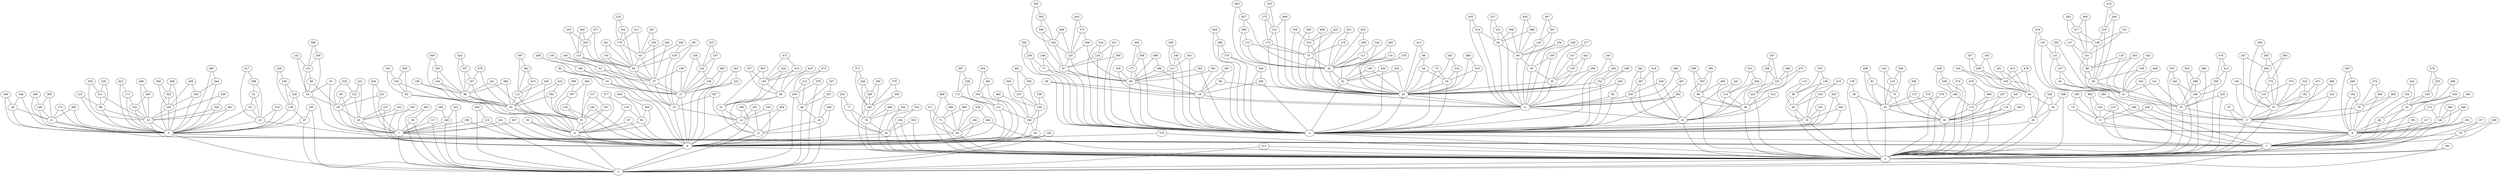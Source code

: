 graph G_1 {
    1;
    2;
    3;
    4;
    5;
    6;
    7;
    8;
    9;
    10;
    11;
    12;
    13;
    14;
    15;
    16;
    17;
    18;
    19;
    20;
    21;
    22;
    23;
    24;
    25;
    26;
    27;
    28;
    29;
    30;
    31;
    32;
    33;
    34;
    35;
    36;
    37;
    38;
    39;
    40;
    41;
    42;
    43;
    44;
    45;
    46;
    47;
    48;
    49;
    50;
    51;
    52;
    53;
    54;
    55;
    56;
    57;
    58;
    59;
    60;
    61;
    62;
    63;
    64;
    65;
    66;
    67;
    68;
    69;
    70;
    71;
    72;
    73;
    74;
    75;
    76;
    77;
    78;
    79;
    80;
    81;
    82;
    83;
    84;
    85;
    86;
    87;
    88;
    89;
    90;
    91;
    92;
    93;
    94;
    95;
    96;
    97;
    98;
    99;
    100;
    101;
    102;
    103;
    104;
    105;
    106;
    107;
    108;
    109;
    110;
    111;
    112;
    113;
    114;
    115;
    116;
    117;
    118;
    119;
    120;
    121;
    122;
    123;
    124;
    125;
    126;
    127;
    128;
    129;
    130;
    131;
    132;
    133;
    134;
    135;
    136;
    137;
    138;
    139;
    140;
    141;
    142;
    143;
    144;
    145;
    146;
    147;
    148;
    149;
    150;
    151;
    152;
    153;
    154;
    155;
    156;
    157;
    158;
    159;
    160;
    161;
    162;
    163;
    164;
    165;
    166;
    167;
    168;
    169;
    170;
    171;
    172;
    173;
    174;
    175;
    176;
    177;
    178;
    179;
    180;
    181;
    182;
    183;
    184;
    185;
    186;
    187;
    188;
    189;
    190;
    191;
    192;
    193;
    194;
    195;
    196;
    197;
    198;
    199;
    200;
    201;
    202;
    203;
    204;
    205;
    206;
    207;
    208;
    209;
    210;
    211;
    212;
    213;
    214;
    215;
    216;
    217;
    218;
    219;
    220;
    221;
    222;
    223;
    224;
    225;
    226;
    227;
    228;
    229;
    230;
    231;
    232;
    233;
    234;
    235;
    236;
    237;
    238;
    239;
    240;
    241;
    242;
    243;
    244;
    245;
    246;
    247;
    248;
    249;
    250;
    251;
    252;
    253;
    254;
    255;
    256;
    257;
    258;
    259;
    260;
    261;
    262;
    263;
    264;
    265;
    266;
    267;
    268;
    269;
    270;
    271;
    272;
    273;
    274;
    275;
    276;
    277;
    278;
    279;
    280;
    281;
    282;
    283;
    284;
    285;
    286;
    287;
    288;
    289;
    290;
    291;
    292;
    293;
    294;
    295;
    296;
    297;
    298;
    299;
    300;
    301;
    302;
    303;
    304;
    305;
    306;
    307;
    308;
    309;
    310;
    311;
    312;
    313;
    314;
    315;
    316;
    317;
    318;
    319;
    320;
    321;
    322;
    323;
    324;
    325;
    326;
    327;
    328;
    329;
    330;
    331;
    332;
    333;
    334;
    335;
    336;
    337;
    338;
    339;
    340;
    341;
    342;
    343;
    344;
    345;
    346;
    347;
    348;
    349;
    350;
    351;
    352;
    353;
    354;
    355;
    356;
    357;
    358;
    359;
    360;
    361;
    362;
    363;
    364;
    365;
    366;
    367;
    368;
    369;
    370;
    371;
    372;
    373;
    374;
    375;
    376;
    377;
    378;
    379;
    380;
    381;
    382;
    383;
    384;
    385;
    386;
    387;
    388;
    389;
    390;
    391;
    392;
    393;
    394;
    395;
    396;
    397;
    398;
    399;
    400;
    401;
    402;
    403;
    404;
    405;
    406;
    407;
    408;
    409;
    410;
    411;
    412;
    413;
    414;
    415;
    416;
    417;
    418;
    419;
    420;
    421;
    422;
    423;
    424;
    425;
    426;
    427;
    428;
    429;
    430;
    431;
    432;
    433;
    434;
    435;
    436;
    437;
    438;
    439;
    440;
    441;
    442;
    443;
    444;
    445;
    446;
    447;
    448;
    449;
    450;
    451;
    452;
    453;
    454;
    455;
    456;
    457;
    458;
    459;
    460;
    461;
    462;
    463;
    464;
    465;
    466;
    467;
    468;
    469;
    470;
    471;
    472;
    473;
    474;
    475;
    476;
    477;
    478;
    479;
    480;
    481;
    482;
    483;
    484;
    485;
    486;
    487;
    488;
    489;
    490;
    491;
    492;
    493;
    494;
    495;
    496;
    497;
    498;
    499;
    500;
    1 -- 2;
    2 -- 3;
    1 -- 3;
    4 -- 1;
    4 -- 2;
    5 -- 1;
    5 -- 3;
    6 -- 2;
    6 -- 3;
    7 -- 6;
    7 -- 3;
    8 -- 1;
    8 -- 2;
    9 -- 6;
    9 -- 3;
    10 -- 4;
    10 -- 2;
    11 -- 10;
    11 -- 4;
    12 -- 6;
    12 -- 3;
    13 -- 8;
    13 -- 1;
    14 -- 12;
    14 -- 6;
    15 -- 14;
    15 -- 6;
    16 -- 4;
    16 -- 2;
    17 -- 8;
    17 -- 2;
    18 -- 11;
    18 -- 4;
    19 -- 12;
    19 -- 3;
    20 -- 7;
    20 -- 6;
    21 -- 5;
    21 -- 1;
    22 -- 5;
    22 -- 1;
    23 -- 5;
    23 -- 1;
    24 -- 6;
    24 -- 2;
    25 -- 17;
    25 -- 2;
    26 -- 11;
    26 -- 4;
    27 -- 15;
    27 -- 6;
    28 -- 21;
    28 -- 5;
    29 -- 20;
    29 -- 7;
    30 -- 9;
    30 -- 6;
    31 -- 14;
    31 -- 12;
    32 -- 26;
    32 -- 4;
    33 -- 27;
    33 -- 6;
    34 -- 26;
    34 -- 4;
    35 -- 26;
    35 -- 11;
    36 -- 4;
    36 -- 2;
    37 -- 27;
    37 -- 15;
    38 -- 4;
    38 -- 2;
    39 -- 7;
    39 -- 3;
    40 -- 38;
    40 -- 2;
    41 -- 25;
    41 -- 17;
    42 -- 32;
    42 -- 26;
    43 -- 36;
    43 -- 2;
    44 -- 41;
    44 -- 25;
    45 -- 6;
    45 -- 2;
    46 -- 8;
    46 -- 1;
    47 -- 17;
    47 -- 8;
    48 -- 19;
    48 -- 3;
    49 -- 43;
    49 -- 2;
    50 -- 35;
    50 -- 11;
    51 -- 9;
    51 -- 6;
    52 -- 46;
    52 -- 1;
    53 -- 23;
    53 -- 5;
    54 -- 29;
    54 -- 7;
    55 -- 51;
    55 -- 9;
    56 -- 41;
    56 -- 25;
    57 -- 17;
    57 -- 2;
    58 -- 18;
    58 -- 11;
    59 -- 10;
    59 -- 2;
    60 -- 50;
    60 -- 11;
    61 -- 53;
    61 -- 23;
    62 -- 37;
    62 -- 27;
    63 -- 16;
    63 -- 2;
    64 -- 34;
    64 -- 26;
    65 -- 37;
    65 -- 15;
    66 -- 64;
    66 -- 26;
    67 -- 9;
    67 -- 6;
    68 -- 31;
    68 -- 12;
    69 -- 18;
    69 -- 4;
    70 -- 43;
    70 -- 36;
    71 -- 69;
    71 -- 4;
    72 -- 45;
    72 -- 2;
    73 -- 13;
    73 -- 8;
    74 -- 34;
    74 -- 4;
    75 -- 42;
    75 -- 26;
    76 -- 24;
    76 -- 2;
    77 -- 76;
    77 -- 24;
    78 -- 1;
    78 -- 2;
    79 -- 17;
    79 -- 8;
    80 -- 29;
    80 -- 7;
    81 -- 70;
    81 -- 43;
    82 -- 11;
    82 -- 4;
    83 -- 55;
    83 -- 9;
    84 -- 40;
    84 -- 38;
    85 -- 6;
    85 -- 3;
    86 -- 55;
    86 -- 9;
    87 -- 69;
    87 -- 4;
    88 -- 54;
    88 -- 29;
    89 -- 22;
    89 -- 5;
    90 -- 59;
    90 -- 2;
    91 -- 54;
    91 -- 7;
    92 -- 33;
    92 -- 6;
    93 -- 9;
    93 -- 6;
    94 -- 60;
    94 -- 11;
    95 -- 63;
    95 -- 16;
    96 -- 18;
    96 -- 11;
    97 -- 5;
    97 -- 3;
    98 -- 56;
    98 -- 41;
    99 -- 8;
    99 -- 1;
    100 -- 69;
    100 -- 18;
    101 -- 98;
    101 -- 56;
    102 -- 22;
    102 -- 5;
    103 -- 52;
    103 -- 1;
    104 -- 24;
    104 -- 2;
    105 -- 22;
    105 -- 5;
    106 -- 85;
    106 -- 6;
    107 -- 44;
    107 -- 41;
    108 -- 86;
    108 -- 55;
    109 -- 56;
    109 -- 41;
    110 -- 57;
    110 -- 17;
    111 -- 42;
    111 -- 32;
    112 -- 55;
    112 -- 51;
    113 -- 75;
    113 -- 42;
    114 -- 59;
    114 -- 10;
    115 -- 95;
    115 -- 63;
    116 -- 42;
    116 -- 26;
    117 -- 7;
    117 -- 3;
    118 -- 51;
    118 -- 6;
    119 -- 98;
    119 -- 41;
    120 -- 87;
    120 -- 69;
    121 -- 106;
    121 -- 6;
    122 -- 88;
    122 -- 54;
    123 -- 89;
    123 -- 5;
    124 -- 87;
    124 -- 4;
    125 -- 70;
    125 -- 43;
    126 -- 27;
    126 -- 6;
    127 -- 8;
    127 -- 1;
    128 -- 8;
    128 -- 1;
    129 -- 95;
    129 -- 16;
    130 -- 62;
    130 -- 37;
    131 -- 107;
    131 -- 41;
    132 -- 122;
    132 -- 54;
    133 -- 65;
    133 -- 37;
    134 -- 13;
    134 -- 8;
    135 -- 35;
    135 -- 26;
    136 -- 106;
    136 -- 85;
    137 -- 135;
    137 -- 35;
    138 -- 97;
    138 -- 5;
    139 -- 37;
    139 -- 27;
    140 -- 65;
    140 -- 15;
    141 -- 41;
    141 -- 25;
    142 -- 126;
    142 -- 27;
    143 -- 125;
    143 -- 43;
    144 -- 86;
    144 -- 55;
    145 -- 60;
    145 -- 11;
    146 -- 21;
    146 -- 5;
    147 -- 101;
    147 -- 98;
    148 -- 101;
    148 -- 56;
    149 -- 7;
    149 -- 3;
    150 -- 68;
    150 -- 31;
    151 -- 29;
    151 -- 20;
    152 -- 26;
    152 -- 4;
    153 -- 131;
    153 -- 41;
    154 -- 79;
    154 -- 8;
    155 -- 93;
    155 -- 9;
    156 -- 110;
    156 -- 17;
    157 -- 78;
    157 -- 2;
    158 -- 142;
    158 -- 27;
    159 -- 50;
    159 -- 11;
    160 -- 62;
    160 -- 27;
    161 -- 65;
    161 -- 37;
    162 -- 8;
    162 -- 2;
    163 -- 120;
    163 -- 87;
    164 -- 40;
    164 -- 38;
    165 -- 84;
    165 -- 38;
    166 -- 25;
    166 -- 2;
    167 -- 86;
    167 -- 55;
    168 -- 45;
    168 -- 6;
    169 -- 149;
    169 -- 7;
    170 -- 110;
    170 -- 57;
    171 -- 102;
    171 -- 5;
    172 -- 121;
    172 -- 6;
    173 -- 21;
    173 -- 5;
    174 -- 36;
    174 -- 2;
    175 -- 75;
    175 -- 26;
    176 -- 36;
    176 -- 4;
    177 -- 69;
    177 -- 4;
    178 -- 49;
    178 -- 2;
    179 -- 161;
    179 -- 65;
    180 -- 76;
    180 -- 2;
    181 -- 51;
    181 -- 6;
    182 -- 57;
    182 -- 17;
    183 -- 144;
    183 -- 86;
    184 -- 33;
    184 -- 27;
    185 -- 180;
    185 -- 76;
    186 -- 69;
    186 -- 18;
    187 -- 51;
    187 -- 9;
    188 -- 14;
    188 -- 6;
    189 -- 73;
    189 -- 13;
    190 -- 32;
    190 -- 26;
    191 -- 16;
    191 -- 4;
    192 -- 6;
    192 -- 3;
    193 -- 52;
    193 -- 46;
    194 -- 165;
    194 -- 84;
    195 -- 97;
    195 -- 3;
    196 -- 174;
    196 -- 2;
    197 -- 142;
    197 -- 27;
    198 -- 40;
    198 -- 2;
    199 -- 7;
    199 -- 6;
    200 -- 116;
    200 -- 42;
    201 -- 14;
    201 -- 12;
    202 -- 179;
    202 -- 65;
    203 -- 133;
    203 -- 65;
    204 -- 170;
    204 -- 57;
    205 -- 93;
    205 -- 9;
    206 -- 45;
    206 -- 2;
    207 -- 174;
    207 -- 2;
    208 -- 184;
    208 -- 33;
    209 -- 48;
    209 -- 3;
    210 -- 7;
    210 -- 3;
    211 -- 69;
    211 -- 4;
    212 -- 209;
    212 -- 48;
    213 -- 2;
    213 -- 3;
    214 -- 66;
    214 -- 26;
    215 -- 13;
    215 -- 1;
    216 -- 34;
    216 -- 26;
    217 -- 148;
    217 -- 101;
    218 -- 202;
    218 -- 179;
    219 -- 148;
    219 -- 56;
    220 -- 25;
    220 -- 2;
    221 -- 175;
    221 -- 26;
    222 -- 27;
    222 -- 6;
    223 -- 59;
    223 -- 2;
    224 -- 153;
    224 -- 41;
    225 -- 193;
    225 -- 52;
    226 -- 138;
    226 -- 5;
    227 -- 20;
    227 -- 6;
    228 -- 172;
    228 -- 121;
    229 -- 152;
    229 -- 4;
    230 -- 226;
    230 -- 138;
    231 -- 223;
    231 -- 59;
    232 -- 83;
    232 -- 9;
    233 -- 136;
    233 -- 106;
    234 -- 124;
    234 -- 4;
    235 -- 63;
    235 -- 16;
    236 -- 71;
    236 -- 4;
    237 -- 150;
    237 -- 68;
    238 -- 231;
    238 -- 223;
    239 -- 196;
    239 -- 2;
    240 -- 219;
    240 -- 56;
    241 -- 86;
    241 -- 9;
    242 -- 20;
    242 -- 6;
    243 -- 166;
    243 -- 2;
    244 -- 229;
    244 -- 4;
    245 -- 14;
    245 -- 6;
    246 -- 211;
    246 -- 4;
    247 -- 204;
    247 -- 57;
    248 -- 71;
    248 -- 4;
    249 -- 185;
    249 -- 180;
    250 -- 161;
    250 -- 37;
    251 -- 29;
    251 -- 7;
    252 -- 57;
    252 -- 17;
    253 -- 203;
    253 -- 133;
    254 -- 77;
    254 -- 24;
    255 -- 129;
    255 -- 95;
    256 -- 60;
    256 -- 50;
    257 -- 48;
    257 -- 19;
    258 -- 35;
    258 -- 26;
    259 -- 11;
    259 -- 10;
    260 -- 122;
    260 -- 54;
    261 -- 114;
    261 -- 10;
    262 -- 216;
    262 -- 26;
    263 -- 90;
    263 -- 59;
    264 -- 98;
    264 -- 41;
    265 -- 102;
    265 -- 22;
    266 -- 28;
    266 -- 5;
    267 -- 250;
    267 -- 161;
    268 -- 154;
    268 -- 8;
    269 -- 146;
    269 -- 21;
    270 -- 23;
    270 -- 5;
    271 -- 249;
    271 -- 180;
    272 -- 43;
    272 -- 36;
    273 -- 128;
    273 -- 8;
    274 -- 196;
    274 -- 2;
    275 -- 221;
    275 -- 175;
    276 -- 225;
    276 -- 193;
    277 -- 137;
    277 -- 35;
    278 -- 209;
    278 -- 3;
    279 -- 42;
    279 -- 26;
    280 -- 185;
    280 -- 180;
    281 -- 161;
    281 -- 37;
    282 -- 217;
    282 -- 148;
    283 -- 24;
    283 -- 2;
    284 -- 114;
    284 -- 10;
    285 -- 18;
    285 -- 4;
    286 -- 263;
    286 -- 90;
    287 -- 96;
    287 -- 18;
    288 -- 19;
    288 -- 12;
    289 -- 166;
    289 -- 25;
    290 -- 165;
    290 -- 84;
    291 -- 165;
    291 -- 84;
    292 -- 236;
    292 -- 4;
    293 -- 69;
    293 -- 4;
    294 -- 125;
    294 -- 70;
    295 -- 111;
    295 -- 42;
    296 -- 152;
    296 -- 26;
    297 -- 259;
    297 -- 10;
    298 -- 231;
    298 -- 59;
    299 -- 78;
    299 -- 1;
    300 -- 166;
    300 -- 2;
    301 -- 145;
    301 -- 60;
    302 -- 180;
    302 -- 76;
    303 -- 150;
    303 -- 31;
    304 -- 233;
    304 -- 136;
    305 -- 36;
    305 -- 4;
    306 -- 120;
    306 -- 69;
    307 -- 238;
    307 -- 231;
    308 -- 260;
    308 -- 122;
    309 -- 146;
    309 -- 21;
    310 -- 34;
    310 -- 26;
    311 -- 89;
    311 -- 22;
    312 -- 59;
    312 -- 10;
    313 -- 284;
    313 -- 114;
    314 -- 94;
    314 -- 11;
    315 -- 197;
    315 -- 142;
    316 -- 182;
    316 -- 57;
    317 -- 187;
    317 -- 51;
    318 -- 151;
    318 -- 29;
    319 -- 65;
    319 -- 15;
    320 -- 111;
    320 -- 32;
    321 -- 140;
    321 -- 65;
    322 -- 94;
    322 -- 11;
    323 -- 149;
    323 -- 3;
    324 -- 150;
    324 -- 31;
    325 -- 105;
    325 -- 5;
    326 -- 22;
    326 -- 5;
    327 -- 322;
    327 -- 94;
    328 -- 206;
    328 -- 45;
    329 -- 230;
    329 -- 138;
    330 -- 311;
    330 -- 22;
    331 -- 148;
    331 -- 101;
    332 -- 104;
    332 -- 24;
    333 -- 75;
    333 -- 26;
    334 -- 289;
    334 -- 166;
    335 -- 275;
    335 -- 221;
    336 -- 246;
    336 -- 211;
    337 -- 290;
    337 -- 84;
    338 -- 136;
    338 -- 106;
    339 -- 159;
    339 -- 11;
    340 -- 259;
    340 -- 10;
    341 -- 232;
    341 -- 83;
    342 -- 103;
    342 -- 52;
    343 -- 41;
    343 -- 17;
    344 -- 285;
    344 -- 4;
    345 -- 290;
    345 -- 165;
    346 -- 13;
    346 -- 1;
    347 -- 257;
    347 -- 48;
    348 -- 28;
    348 -- 5;
    349 -- 239;
    349 -- 196;
    350 -- 233;
    350 -- 136;
    351 -- 124;
    351 -- 4;
    352 -- 105;
    352 -- 5;
    353 -- 243;
    353 -- 2;
    354 -- 121;
    354 -- 6;
    355 -- 131;
    355 -- 41;
    356 -- 163;
    356 -- 87;
    357 -- 167;
    357 -- 86;
    358 -- 319;
    358 -- 65;
    359 -- 333;
    359 -- 26;
    360 -- 325;
    360 -- 105;
    361 -- 69;
    361 -- 18;
    362 -- 16;
    362 -- 4;
    363 -- 268;
    363 -- 8;
    364 -- 210;
    364 -- 3;
    365 -- 204;
    365 -- 57;
    366 -- 86;
    366 -- 55;
    367 -- 118;
    367 -- 51;
    368 -- 94;
    368 -- 60;
    369 -- 177;
    369 -- 4;
    370 -- 302;
    370 -- 180;
    371 -- 72;
    371 -- 2;
    372 -- 306;
    372 -- 120;
    373 -- 110;
    373 -- 57;
    374 -- 43;
    374 -- 36;
    375 -- 75;
    375 -- 42;
    376 -- 344;
    376 -- 4;
    377 -- 155;
    377 -- 9;
    378 -- 6;
    378 -- 2;
    379 -- 43;
    379 -- 2;
    380 -- 21;
    380 -- 5;
    381 -- 354;
    381 -- 6;
    382 -- 297;
    382 -- 259;
    383 -- 204;
    383 -- 170;
    384 -- 128;
    384 -- 8;
    385 -- 113;
    385 -- 42;
    386 -- 94;
    386 -- 60;
    387 -- 319;
    387 -- 15;
    388 -- 61;
    388 -- 23;
    389 -- 376;
    389 -- 4;
    390 -- 263;
    390 -- 90;
    391 -- 2;
    391 -- 3;
    392 -- 55;
    392 -- 9;
    393 -- 222;
    393 -- 6;
    394 -- 346;
    394 -- 1;
    395 -- 356;
    395 -- 163;
    396 -- 333;
    396 -- 26;
    397 -- 20;
    397 -- 7;
    398 -- 272;
    398 -- 36;
    399 -- 367;
    399 -- 51;
    400 -- 79;
    400 -- 17;
    401 -- 211;
    401 -- 4;
    402 -- 11;
    402 -- 4;
    403 -- 39;
    403 -- 3;
    404 -- 14;
    404 -- 12;
    405 -- 369;
    405 -- 177;
    406 -- 325;
    406 -- 5;
    407 -- 402;
    407 -- 11;
    408 -- 333;
    408 -- 26;
    409 -- 217;
    409 -- 101;
    410 -- 112;
    410 -- 55;
    411 -- 179;
    411 -- 161;
    412 -- 300;
    412 -- 166;
    413 -- 165;
    413 -- 84;
    414 -- 150;
    414 -- 68;
    415 -- 235;
    415 -- 63;
    416 -- 150;
    416 -- 68;
    417 -- 388;
    417 -- 23;
    418 -- 297;
    418 -- 10;
    419 -- 240;
    419 -- 219;
    420 -- 203;
    420 -- 133;
    421 -- 151;
    421 -- 20;
    422 -- 171;
    422 -- 5;
    423 -- 392;
    423 -- 55;
    424 -- 357;
    424 -- 86;
    425 -- 333;
    425 -- 75;
    426 -- 13;
    426 -- 1;
    427 -- 385;
    427 -- 42;
    428 -- 389;
    428 -- 4;
    429 -- 326;
    429 -- 22;
    430 -- 32;
    430 -- 4;
    431 -- 7;
    431 -- 6;
    432 -- 32;
    432 -- 26;
    433 -- 82;
    433 -- 11;
    434 -- 381;
    434 -- 354;
    435 -- 311;
    435 -- 89;
    436 -- 251;
    436 -- 7;
    437 -- 7;
    437 -- 6;
    438 -- 352;
    438 -- 105;
    439 -- 52;
    439 -- 1;
    440 -- 128;
    440 -- 8;
    441 -- 135;
    441 -- 26;
    442 -- 109;
    442 -- 41;
    443 -- 372;
    443 -- 120;
    444 -- 352;
    444 -- 5;
    445 -- 386;
    445 -- 60;
    446 -- 76;
    446 -- 2;
    447 -- 176;
    447 -- 36;
    448 -- 163;
    448 -- 120;
    449 -- 343;
    449 -- 41;
    450 -- 112;
    450 -- 51;
    451 -- 375;
    451 -- 42;
    452 -- 76;
    452 -- 2;
    453 -- 362;
    453 -- 4;
    454 -- 295;
    454 -- 42;
    455 -- 314;
    455 -- 11;
    456 -- 365;
    456 -- 57;
    457 -- 15;
    457 -- 14;
    458 -- 79;
    458 -- 8;
    459 -- 183;
    459 -- 86;
    460 -- 72;
    460 -- 45;
    461 -- 22;
    461 -- 5;
    462 -- 410;
    462 -- 112;
    463 -- 427;
    463 -- 42;
    464 -- 367;
    464 -- 51;
    465 -- 90;
    465 -- 59;
    466 -- 174;
    466 -- 36;
    467 -- 301;
    467 -- 145;
    468 -- 460;
    468 -- 45;
    469 -- 221;
    469 -- 26;
    470 -- 466;
    470 -- 174;
    471 -- 182;
    471 -- 17;
    472 -- 414;
    472 -- 150;
    473 -- 212;
    473 -- 209;
    474 -- 458;
    474 -- 79;
    475 -- 231;
    475 -- 223;
    476 -- 412;
    476 -- 300;
    477 -- 203;
    477 -- 65;
    478 -- 165;
    478 -- 84;
    479 -- 167;
    479 -- 55;
    480 -- 407;
    480 -- 11;
    481 -- 350;
    481 -- 233;
    482 -- 134;
    482 -- 13;
    483 -- 126;
    483 -- 27;
    484 -- 310;
    484 -- 26;
    485 -- 444;
    485 -- 5;
    486 -- 289;
    486 -- 25;
    487 -- 228;
    487 -- 172;
    488 -- 439;
    488 -- 52;
    489 -- 186;
    489 -- 69;
    490 -- 72;
    490 -- 45;
    491 -- 273;
    491 -- 128;
    492 -- 121;
    492 -- 106;
    493 -- 232;
    493 -- 83;
    494 -- 205;
    494 -- 93;
    495 -- 395;
    495 -- 163;
    496 -- 265;
    496 -- 22;
    497 -- 462;
    497 -- 112;
    498 -- 252;
    498 -- 57;
    499 -- 81;
    499 -- 43;
    500 -- 87;
    500 -- 4;
}